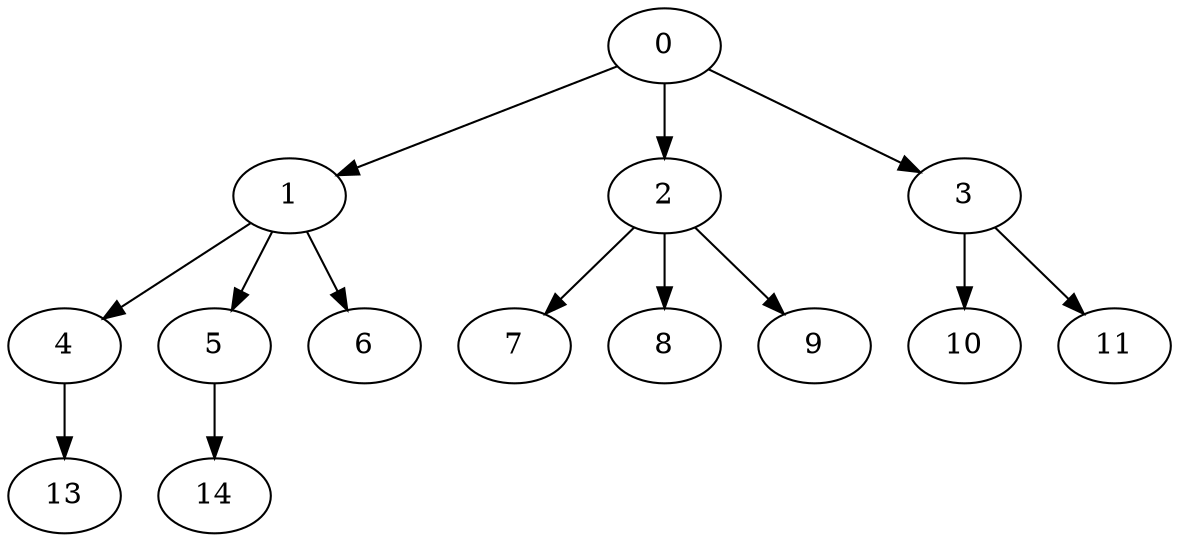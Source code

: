 digraph "OutTree-Balanced-MaxBf-3_Nodes_14_CCR_0.1_WeightType_Random" {
	0	 [Weight=55];
	1	 [Weight=70];
	0 -> 1	 [Weight=10];
	2	 [Weight=90];
	0 -> 2	 [Weight=8];
	3	 [Weight=95];
	0 -> 3	 [Weight=5];
	4	 [Weight=40];
	1 -> 4	 [Weight=12];
	5	 [Weight=25];
	1 -> 5	 [Weight=6];
	6	 [Weight=85];
	1 -> 6	 [Weight=4];
	7	 [Weight=75];
	2 -> 7	 [Weight=6];
	8	 [Weight=45];
	2 -> 8	 [Weight=4];
	9	 [Weight=25];
	2 -> 9	 [Weight=9];
	10	 [Weight=30];
	3 -> 10	 [Weight=5];
	11	 [Weight=65];
	3 -> 11	 [Weight=3];
	13	 [Weight=50];
	4 -> 13	 [Weight=7];
	14	 [Weight=60];
	5 -> 14	 [Weight=6];
}
